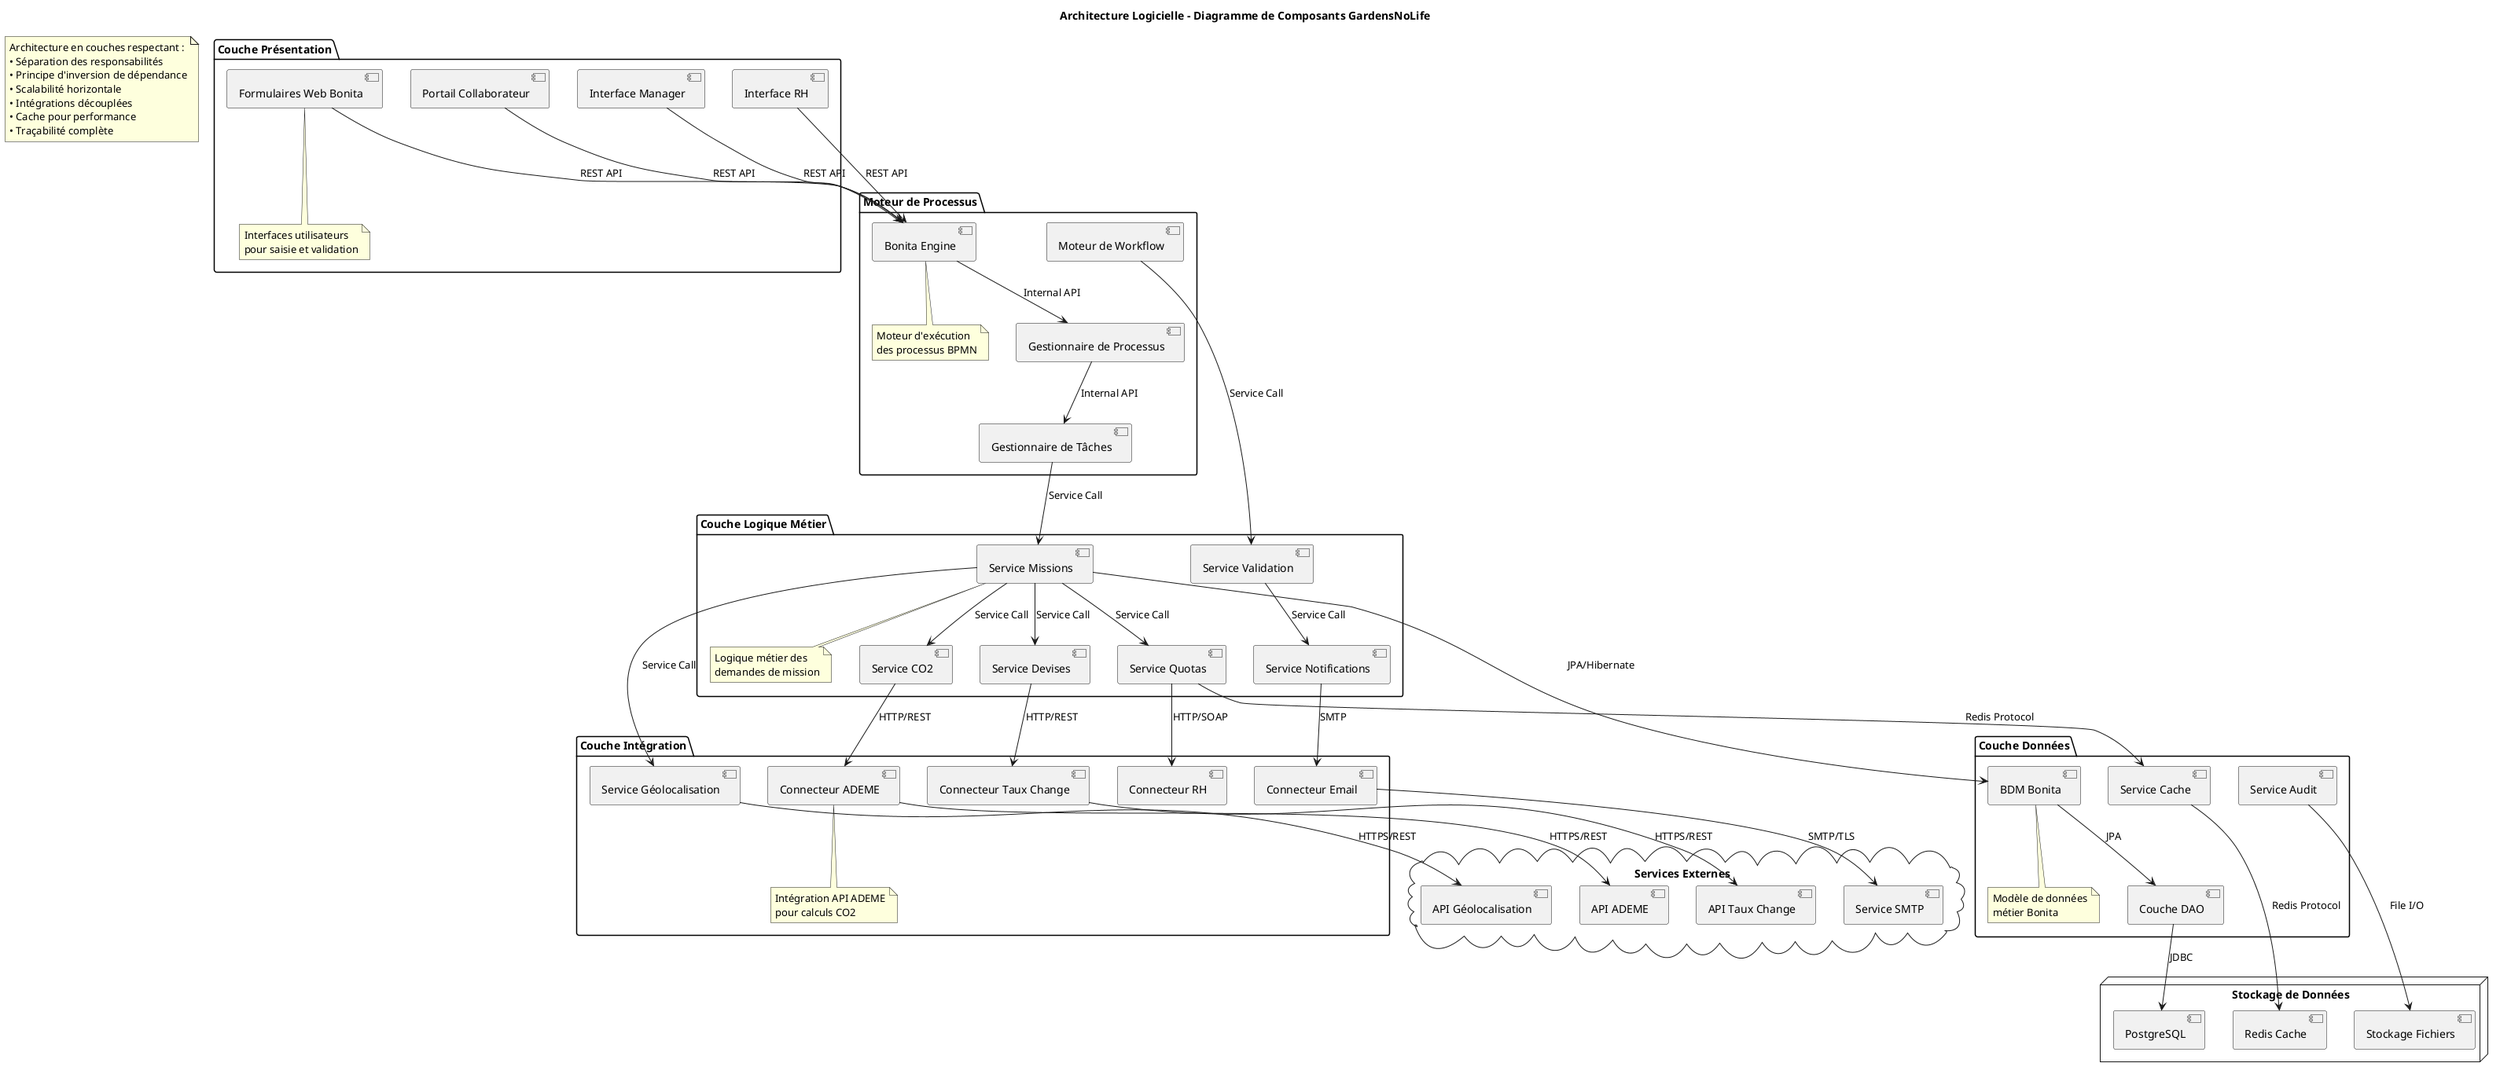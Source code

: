 @startuml ArchitectureLogicielleComposants_GardensNoLife
title Architecture Logicielle - Diagramme de Composants GardensNoLife

!define COMP component
!define INTERFACE interface
!define DATABASE database

package "Couche Présentation" as web_layer {
    COMP [Formulaires Web Bonita] as forms_bonita
    COMP [Portail Collaborateur] as portal_collab
    COMP [Interface Manager] as portal_manager
    COMP [Interface RH] as portal_rh
    
    note bottom of forms_bonita
      Interfaces utilisateurs
      pour saisie et validation
    end note
}

package "Moteur de Processus" as engine_layer {
    COMP [Bonita Engine] as bonita_engine
    COMP [Gestionnaire de Processus] as process_manager
    COMP [Gestionnaire de Tâches] as task_manager
    COMP [Moteur de Workflow] as workflow_engine
    
    note bottom of bonita_engine
      Moteur d'exécution
      des processus BPMN
    end note
}

package "Couche Logique Métier" as business_layer {
    COMP [Service Missions] as mission_service
    COMP [Service Quotas] as quota_service
    COMP [Service CO2] as co2_service
    COMP [Service Notifications] as notification_service
    COMP [Service Validation] as validation_service
    COMP [Service Devises] as currency_service
    
    note bottom of mission_service
      Logique métier des
      demandes de mission
    end note
}

package "Couche Intégration" as integration_layer {
    COMP [Connecteur ADEME] as ademe_connector
    COMP [Connecteur Taux Change] as exchange_connector
    COMP [Connecteur Email] as email_connector
    COMP [Connecteur RH] as hr_connector
    COMP [Service Géolocalisation] as geo_service
    
    note bottom of ademe_connector
      Intégration API ADEME
      pour calculs CO2
    end note
}

package "Couche Données" as data_layer {
    COMP [BDM Bonita] as bdm_bonita
    COMP [Couche DAO] as dao_layer
    COMP [Service Cache] as cache_service
    COMP [Service Audit] as audit_service
    
    note bottom of bdm_bonita
      Modèle de données
      métier Bonita
    end note
}

cloud "Services Externes" as external_services {
    COMP [API ADEME] as ademe_api
    COMP [API Taux Change] as exchange_api
    COMP [Service SMTP] as smtp_service
    COMP [API Géolocalisation] as geo_api
}

node "Stockage de Données" as data_storage {
    DATABASE [PostgreSQL] as postgres_db
    DATABASE [Redis Cache] as redis_cache
    folder [Stockage Fichiers] as file_storage
}

' Relations Couche Présentation → Moteur
forms_bonita --> bonita_engine : REST API
portal_collab --> bonita_engine : REST API
portal_manager --> bonita_engine : REST API
portal_rh --> bonita_engine : REST API

' Relations Moteur → Logique Métier
bonita_engine --> process_manager : Internal API
process_manager --> task_manager : Internal API
task_manager --> mission_service : Service Call
workflow_engine --> validation_service : Service Call

' Relations Logique Métier
mission_service --> quota_service : Service Call
mission_service --> co2_service : Service Call
mission_service --> currency_service : Service Call
validation_service --> notification_service : Service Call

' Relations Intégration
co2_service --> ademe_connector : HTTP/REST
currency_service --> exchange_connector : HTTP/REST
notification_service --> email_connector : SMTP
quota_service --> hr_connector : HTTP/SOAP
mission_service --> geo_service : Service Call

' Relations Données
mission_service --> bdm_bonita : JPA/Hibernate
quota_service --> cache_service : Redis Protocol
bdm_bonita --> dao_layer : JPA
dao_layer --> postgres_db : JDBC
cache_service --> redis_cache : Redis Protocol
audit_service --> file_storage : File I/O

' Relations Externes
ademe_connector --> ademe_api : HTTPS/REST
exchange_connector --> exchange_api : HTTPS/REST
email_connector --> smtp_service : SMTP/TLS
geo_service --> geo_api : HTTPS/REST

note as architecture_note
Architecture en couches respectant :
• Séparation des responsabilités
• Principe d'inversion de dépendance
• Scalabilité horizontale
• Intégrations découplées
• Cache pour performance
• Traçabilité complète
end note

@enduml 